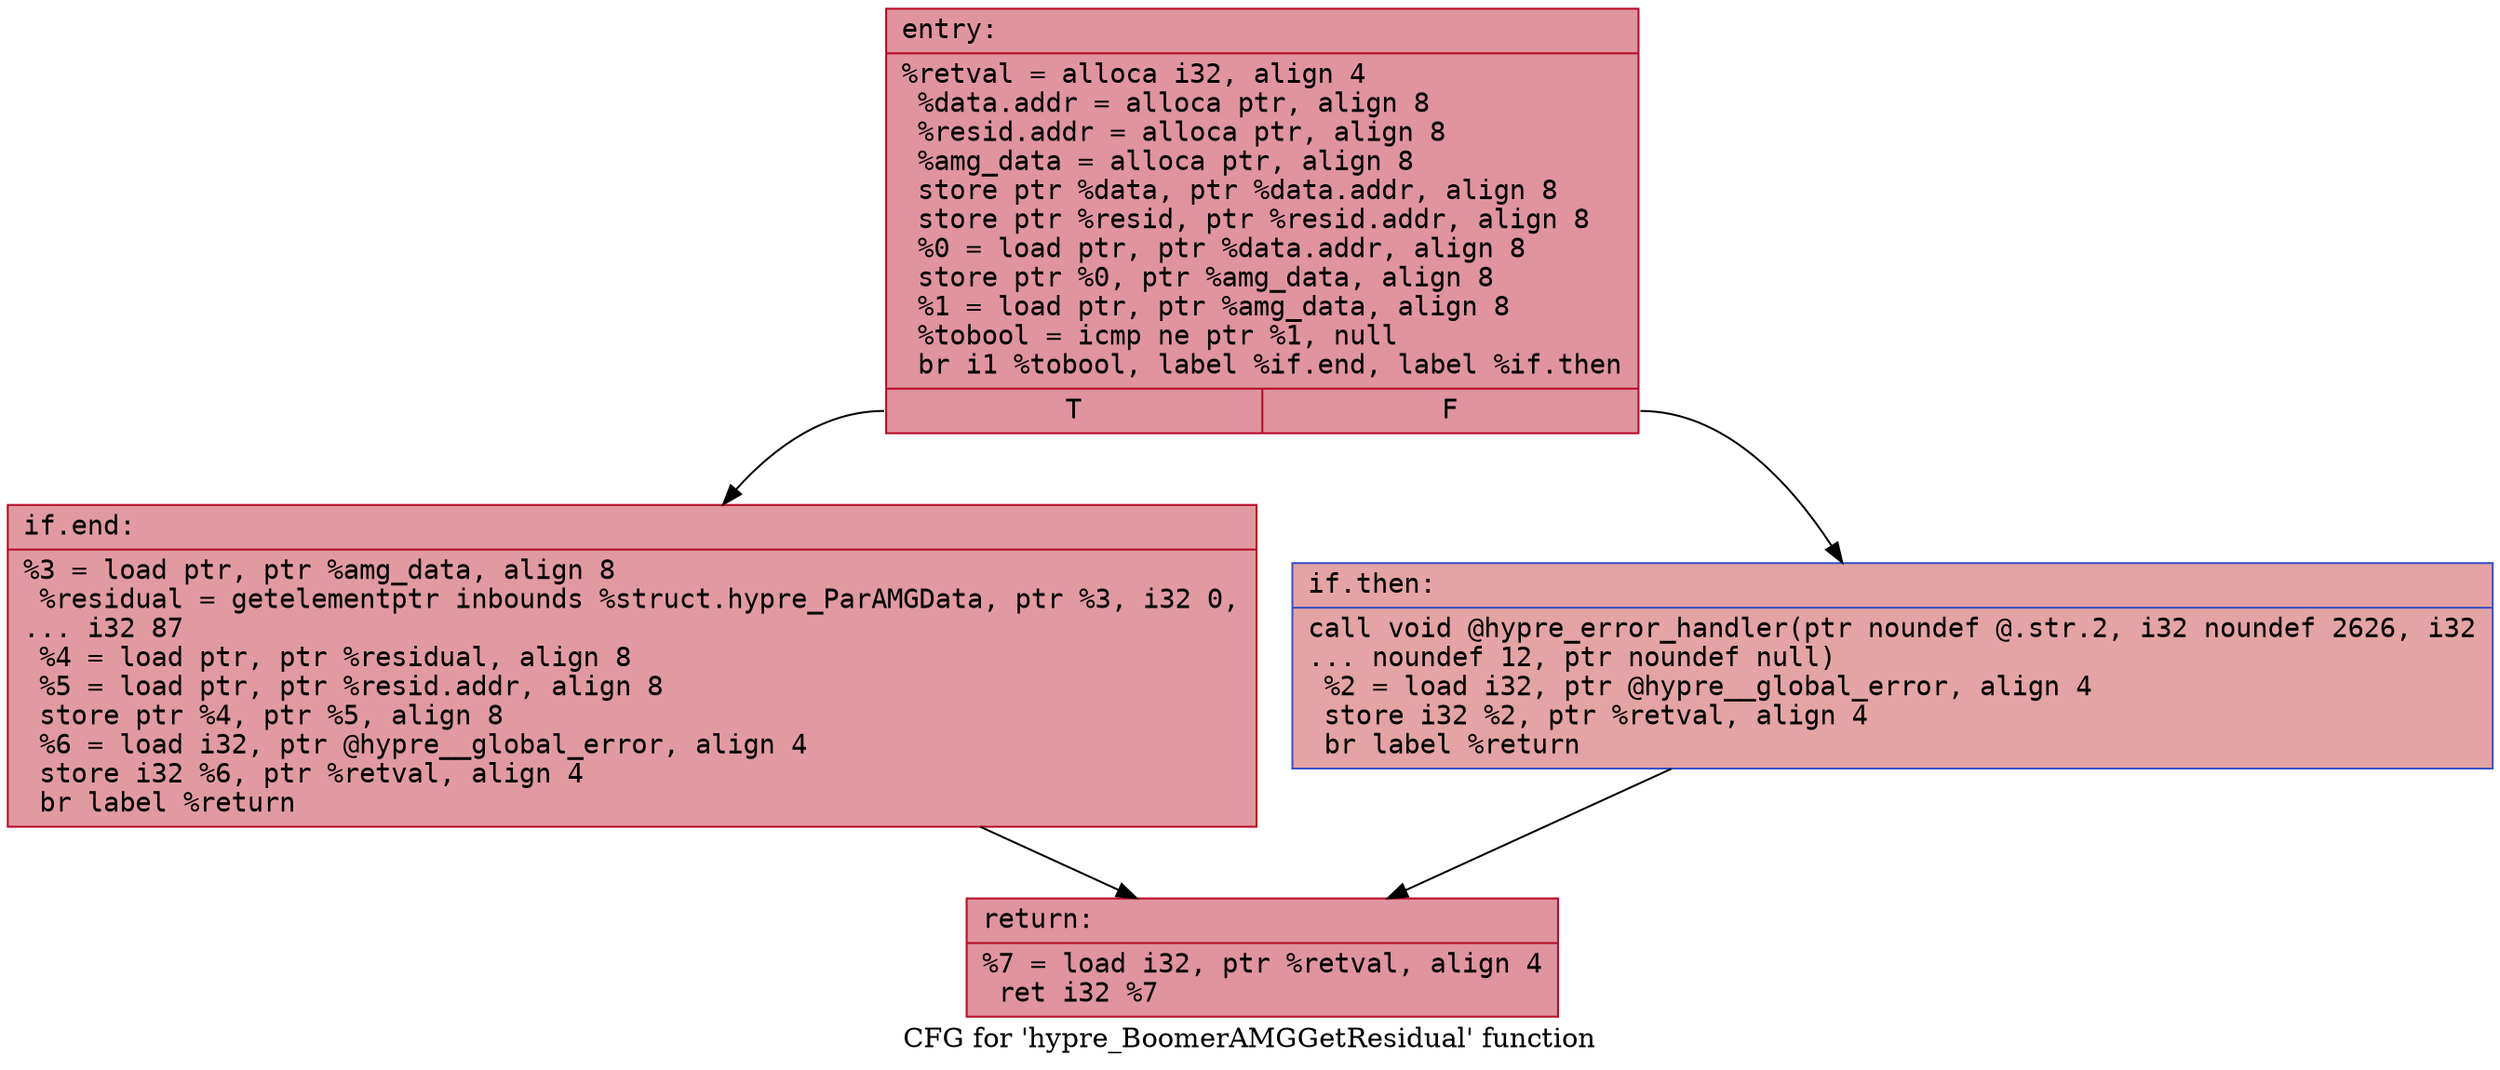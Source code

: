 digraph "CFG for 'hypre_BoomerAMGGetResidual' function" {
	label="CFG for 'hypre_BoomerAMGGetResidual' function";

	Node0x55fa80aaf820 [shape=record,color="#b70d28ff", style=filled, fillcolor="#b70d2870" fontname="Courier",label="{entry:\l|  %retval = alloca i32, align 4\l  %data.addr = alloca ptr, align 8\l  %resid.addr = alloca ptr, align 8\l  %amg_data = alloca ptr, align 8\l  store ptr %data, ptr %data.addr, align 8\l  store ptr %resid, ptr %resid.addr, align 8\l  %0 = load ptr, ptr %data.addr, align 8\l  store ptr %0, ptr %amg_data, align 8\l  %1 = load ptr, ptr %amg_data, align 8\l  %tobool = icmp ne ptr %1, null\l  br i1 %tobool, label %if.end, label %if.then\l|{<s0>T|<s1>F}}"];
	Node0x55fa80aaf820:s0 -> Node0x55fa80aafe60[tooltip="entry -> if.end\nProbability 62.50%" ];
	Node0x55fa80aaf820:s1 -> Node0x55fa80aafed0[tooltip="entry -> if.then\nProbability 37.50%" ];
	Node0x55fa80aafed0 [shape=record,color="#3d50c3ff", style=filled, fillcolor="#c32e3170" fontname="Courier",label="{if.then:\l|  call void @hypre_error_handler(ptr noundef @.str.2, i32 noundef 2626, i32\l... noundef 12, ptr noundef null)\l  %2 = load i32, ptr @hypre__global_error, align 4\l  store i32 %2, ptr %retval, align 4\l  br label %return\l}"];
	Node0x55fa80aafed0 -> Node0x55fa80ab0390[tooltip="if.then -> return\nProbability 100.00%" ];
	Node0x55fa80aafe60 [shape=record,color="#b70d28ff", style=filled, fillcolor="#bb1b2c70" fontname="Courier",label="{if.end:\l|  %3 = load ptr, ptr %amg_data, align 8\l  %residual = getelementptr inbounds %struct.hypre_ParAMGData, ptr %3, i32 0,\l... i32 87\l  %4 = load ptr, ptr %residual, align 8\l  %5 = load ptr, ptr %resid.addr, align 8\l  store ptr %4, ptr %5, align 8\l  %6 = load i32, ptr @hypre__global_error, align 4\l  store i32 %6, ptr %retval, align 4\l  br label %return\l}"];
	Node0x55fa80aafe60 -> Node0x55fa80ab0390[tooltip="if.end -> return\nProbability 100.00%" ];
	Node0x55fa80ab0390 [shape=record,color="#b70d28ff", style=filled, fillcolor="#b70d2870" fontname="Courier",label="{return:\l|  %7 = load i32, ptr %retval, align 4\l  ret i32 %7\l}"];
}

